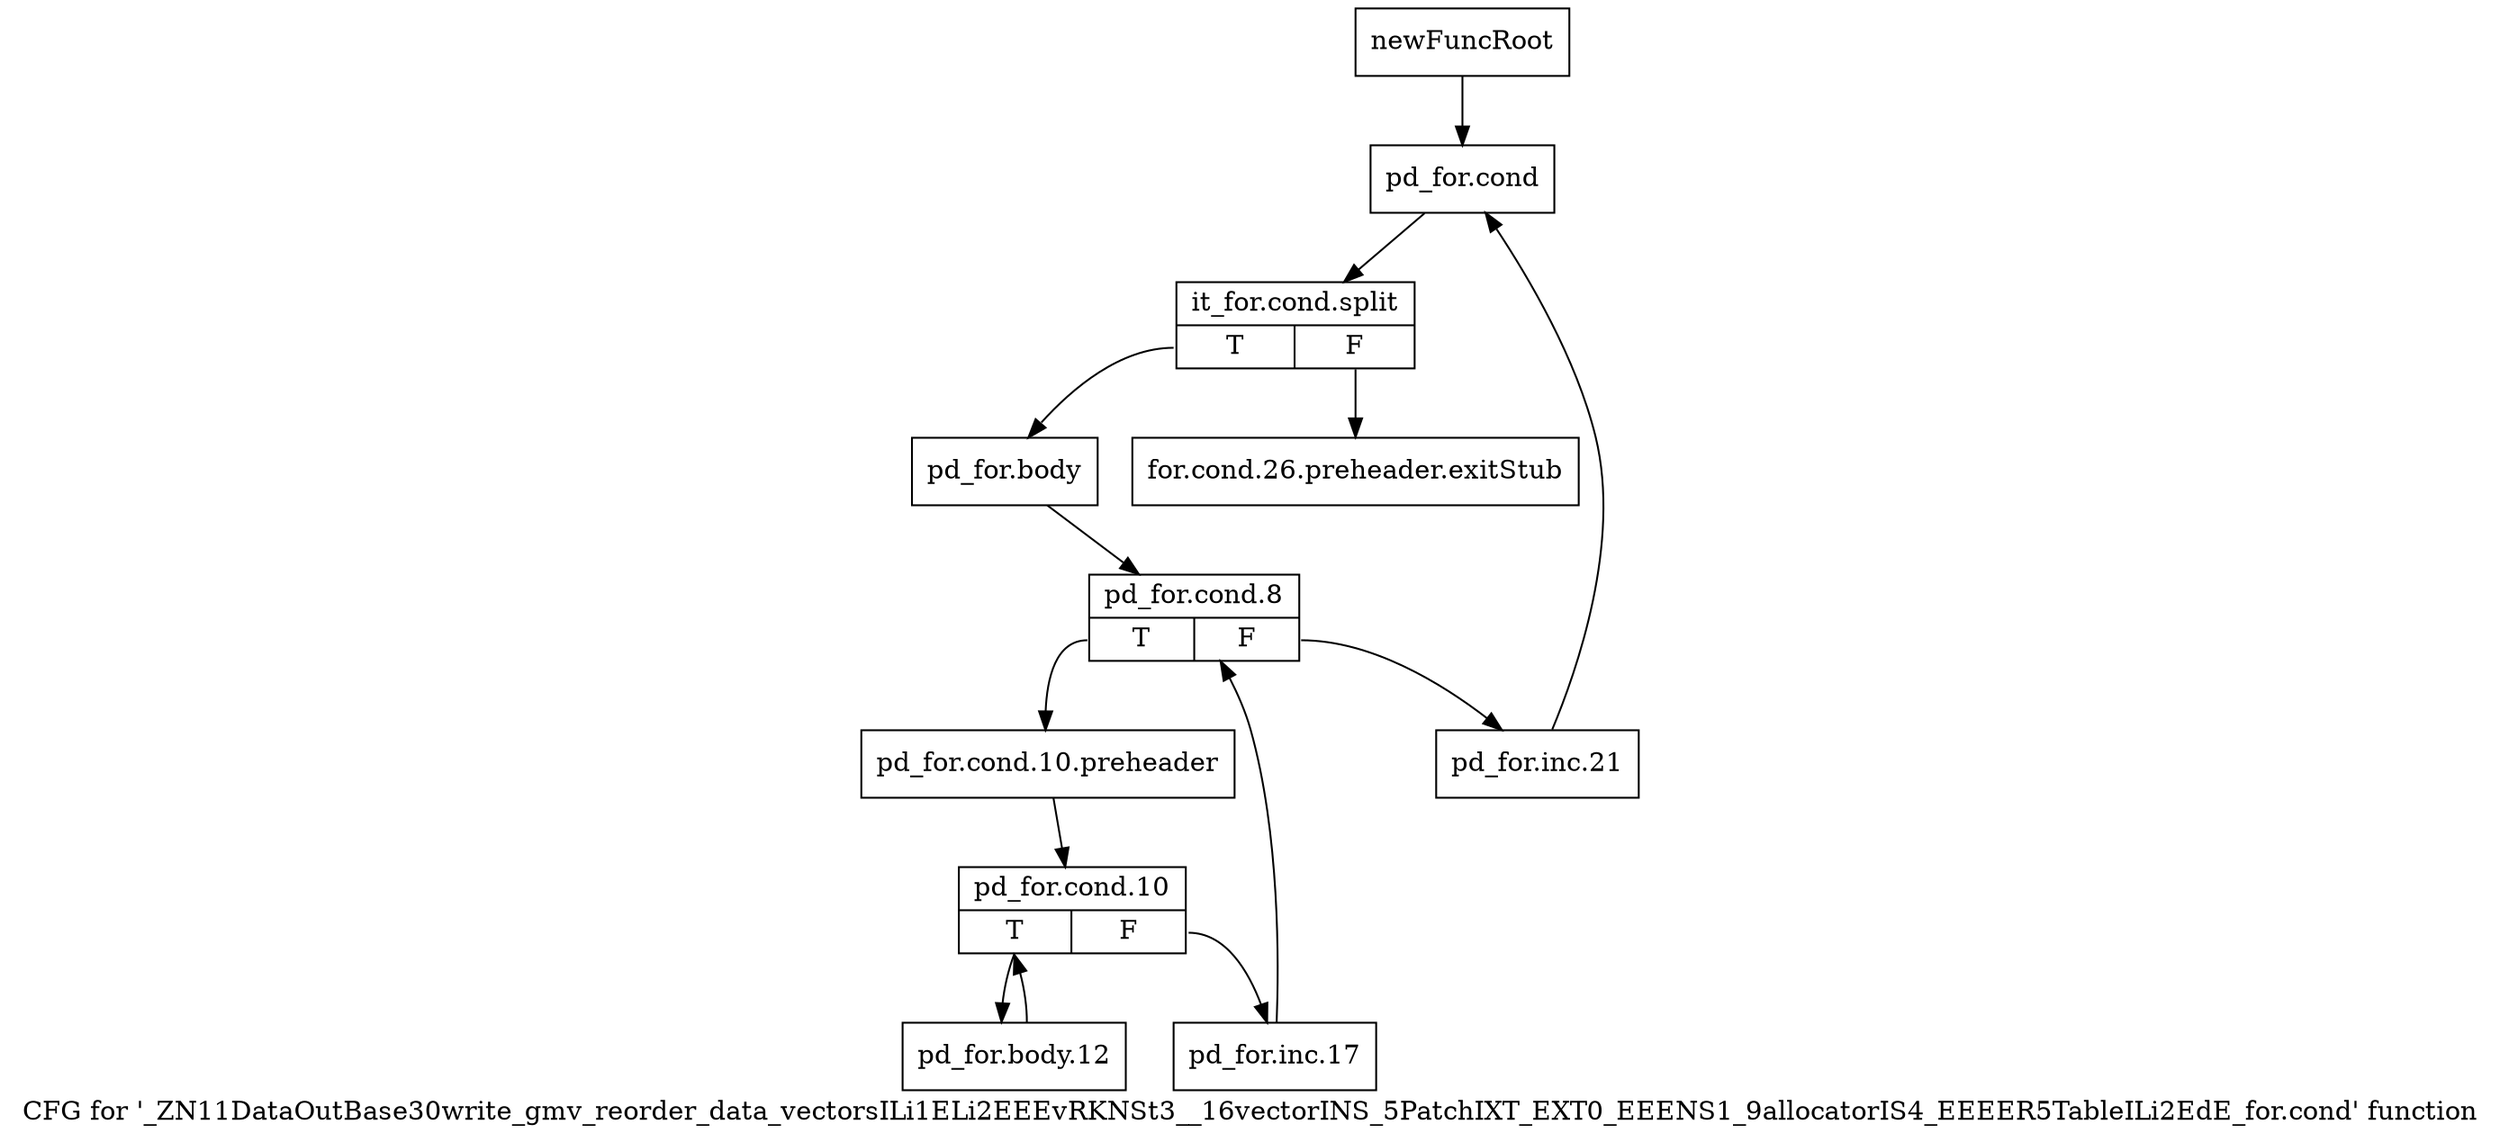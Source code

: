 digraph "CFG for '_ZN11DataOutBase30write_gmv_reorder_data_vectorsILi1ELi2EEEvRKNSt3__16vectorINS_5PatchIXT_EXT0_EEENS1_9allocatorIS4_EEEER5TableILi2EdE_for.cond' function" {
	label="CFG for '_ZN11DataOutBase30write_gmv_reorder_data_vectorsILi1ELi2EEEvRKNSt3__16vectorINS_5PatchIXT_EXT0_EEENS1_9allocatorIS4_EEEER5TableILi2EdE_for.cond' function";

	Node0x8d75770 [shape=record,label="{newFuncRoot}"];
	Node0x8d75770 -> Node0x8d75810;
	Node0x8d757c0 [shape=record,label="{for.cond.26.preheader.exitStub}"];
	Node0x8d75810 [shape=record,label="{pd_for.cond}"];
	Node0x8d75810 -> Node0xc323400;
	Node0xc323400 [shape=record,label="{it_for.cond.split|{<s0>T|<s1>F}}"];
	Node0xc323400:s0 -> Node0x8d75860;
	Node0xc323400:s1 -> Node0x8d757c0;
	Node0x8d75860 [shape=record,label="{pd_for.body}"];
	Node0x8d75860 -> Node0x8d758b0;
	Node0x8d758b0 [shape=record,label="{pd_for.cond.8|{<s0>T|<s1>F}}"];
	Node0x8d758b0:s0 -> Node0x8d75950;
	Node0x8d758b0:s1 -> Node0x8d75900;
	Node0x8d75900 [shape=record,label="{pd_for.inc.21}"];
	Node0x8d75900 -> Node0x8d75810;
	Node0x8d75950 [shape=record,label="{pd_for.cond.10.preheader}"];
	Node0x8d75950 -> Node0x8d759a0;
	Node0x8d759a0 [shape=record,label="{pd_for.cond.10|{<s0>T|<s1>F}}"];
	Node0x8d759a0:s0 -> Node0x8d75a40;
	Node0x8d759a0:s1 -> Node0x8d759f0;
	Node0x8d759f0 [shape=record,label="{pd_for.inc.17}"];
	Node0x8d759f0 -> Node0x8d758b0;
	Node0x8d75a40 [shape=record,label="{pd_for.body.12}"];
	Node0x8d75a40 -> Node0x8d759a0;
}
